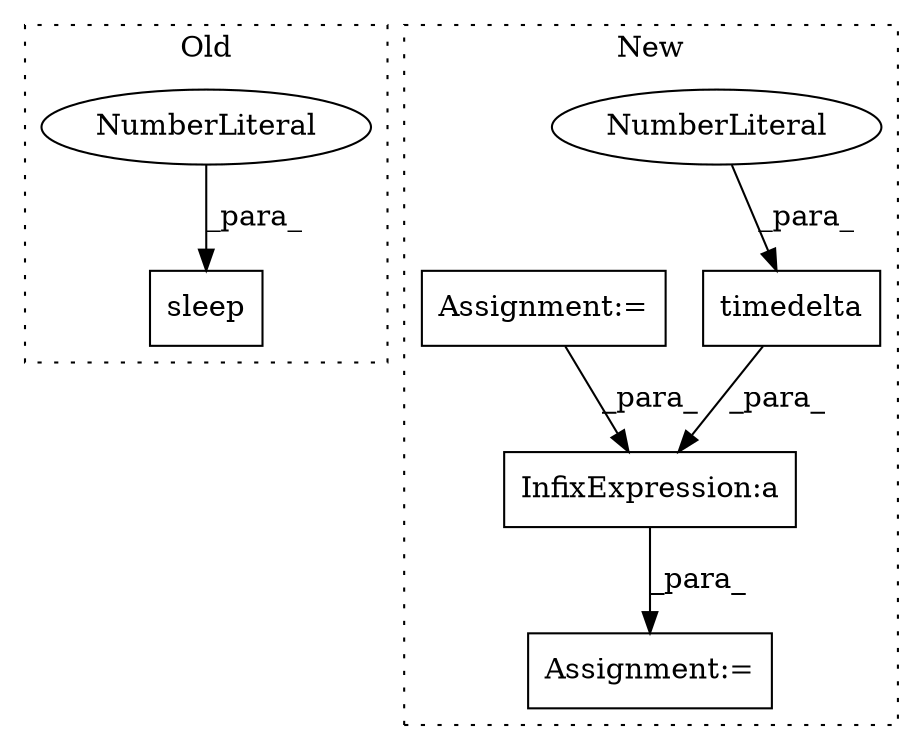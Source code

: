 digraph G {
subgraph cluster0 {
1 [label="sleep" a="32" s="6643,6652" l="6,1" shape="box"];
4 [label="NumberLiteral" a="34" s="6649" l="3" shape="ellipse"];
label = "Old";
style="dotted";
}
subgraph cluster1 {
2 [label="timedelta" a="32" s="5896,5907" l="10,1" shape="box"];
3 [label="NumberLiteral" a="34" s="5906" l="1" shape="ellipse"];
5 [label="InfixExpression:a" a="27" s="5893" l="3" shape="box"];
6 [label="Assignment:=" a="7" s="5888" l="1" shape="box"];
7 [label="Assignment:=" a="7" s="5846" l="1" shape="box"];
label = "New";
style="dotted";
}
2 -> 5 [label="_para_"];
3 -> 2 [label="_para_"];
4 -> 1 [label="_para_"];
5 -> 6 [label="_para_"];
7 -> 5 [label="_para_"];
}